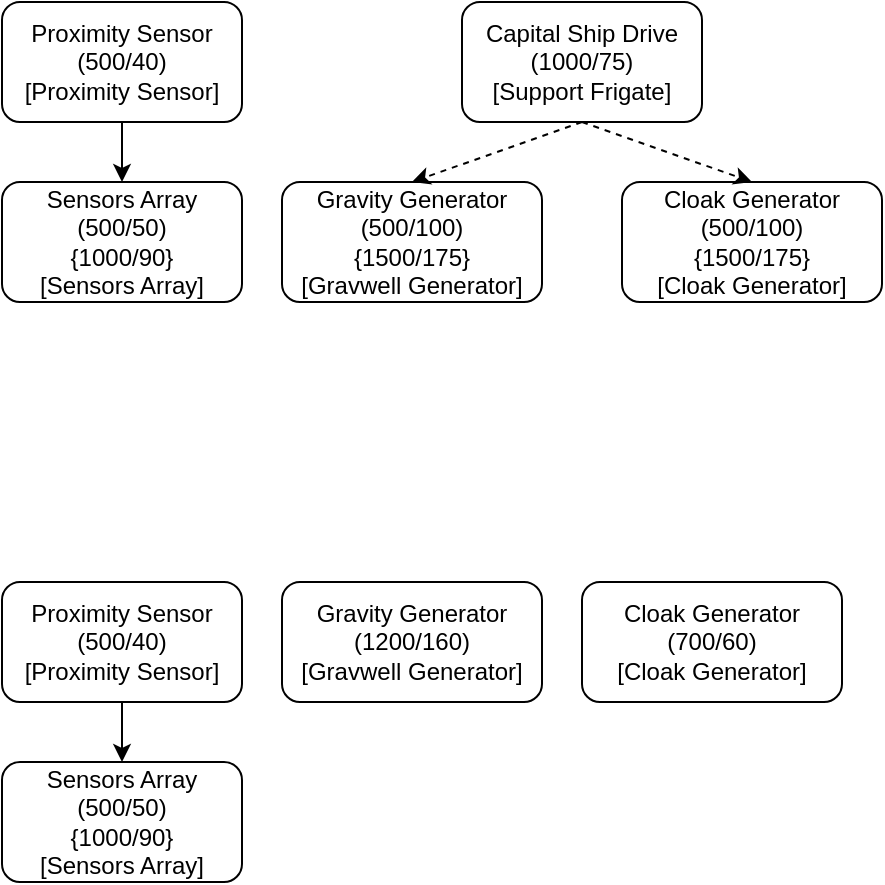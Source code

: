 <mxfile version="13.0.5" type="onedrive"><diagram id="ODQrCZlDMbbhWH2W0v74" name="Page-1"><mxGraphModel dx="946" dy="651" grid="1" gridSize="10" guides="1" tooltips="1" connect="1" arrows="1" fold="1" page="1" pageScale="1" pageWidth="827" pageHeight="1169" math="0" shadow="0"><root><mxCell id="0"/><mxCell id="1" parent="0"/><mxCell id="6_DI9yZ3tXYmzvfuQ5VR-3" value="" style="rounded=0;orthogonalLoop=1;jettySize=auto;html=1;entryX=0.5;entryY=0;entryDx=0;entryDy=0;exitX=0.5;exitY=1;exitDx=0;exitDy=0;" edge="1" parent="1" source="6_DI9yZ3tXYmzvfuQ5VR-1" target="6_DI9yZ3tXYmzvfuQ5VR-2"><mxGeometry relative="1" as="geometry"/></mxCell><mxCell id="6_DI9yZ3tXYmzvfuQ5VR-1" value="Proximity Sensor&lt;br&gt;(500/40)&lt;br&gt;[Proximity Sensor]" style="rounded=1;whiteSpace=wrap;html=1;" vertex="1" parent="1"><mxGeometry x="160" y="50" width="120" height="60" as="geometry"/></mxCell><mxCell id="6_DI9yZ3tXYmzvfuQ5VR-2" value="Sensors Array&lt;br&gt;&lt;div&gt;(500/50)&lt;/div&gt;{1000/90}&lt;br&gt;[Sensors Array]" style="rounded=1;whiteSpace=wrap;html=1;" vertex="1" parent="1"><mxGeometry x="160" y="140" width="120" height="60" as="geometry"/></mxCell><mxCell id="6_DI9yZ3tXYmzvfuQ5VR-4" value="Gravity Generator&lt;br&gt;(500/100)&lt;br&gt;{1500/175}&lt;br&gt;[Gravwell Generator]" style="rounded=1;whiteSpace=wrap;html=1;" vertex="1" parent="1"><mxGeometry x="300" y="140" width="130" height="60" as="geometry"/></mxCell><mxCell id="6_DI9yZ3tXYmzvfuQ5VR-6" style="edgeStyle=none;rounded=0;orthogonalLoop=1;jettySize=auto;html=1;exitX=0.5;exitY=1;exitDx=0;exitDy=0;entryX=0.5;entryY=0;entryDx=0;entryDy=0;dashed=1;" edge="1" parent="1" source="6_DI9yZ3tXYmzvfuQ5VR-5" target="6_DI9yZ3tXYmzvfuQ5VR-4"><mxGeometry relative="1" as="geometry"/></mxCell><mxCell id="6_DI9yZ3tXYmzvfuQ5VR-5" value="Capital Ship Drive&lt;br&gt;(1000/75)&lt;br&gt;[Support Frigate]" style="rounded=1;whiteSpace=wrap;html=1;" vertex="1" parent="1"><mxGeometry x="390" y="50" width="120" height="60" as="geometry"/></mxCell><mxCell id="6_DI9yZ3tXYmzvfuQ5VR-7" value="Cloak Generator&lt;br&gt;(500/100)&lt;br&gt;{1500/175}&lt;br&gt;[Cloak Generator]" style="rounded=1;whiteSpace=wrap;html=1;" vertex="1" parent="1"><mxGeometry x="470" y="140" width="130" height="60" as="geometry"/></mxCell><mxCell id="6_DI9yZ3tXYmzvfuQ5VR-8" style="edgeStyle=none;rounded=0;orthogonalLoop=1;jettySize=auto;html=1;entryX=0.5;entryY=0;entryDx=0;entryDy=0;dashed=1;" edge="1" parent="1" target="6_DI9yZ3tXYmzvfuQ5VR-7"><mxGeometry relative="1" as="geometry"><mxPoint x="450" y="110" as="sourcePoint"/><mxPoint x="375" y="150" as="targetPoint"/></mxGeometry></mxCell><mxCell id="6_DI9yZ3tXYmzvfuQ5VR-9" value="" style="rounded=0;orthogonalLoop=1;jettySize=auto;html=1;entryX=0.5;entryY=0;entryDx=0;entryDy=0;exitX=0.5;exitY=1;exitDx=0;exitDy=0;" edge="1" parent="1" source="6_DI9yZ3tXYmzvfuQ5VR-10" target="6_DI9yZ3tXYmzvfuQ5VR-11"><mxGeometry relative="1" as="geometry"/></mxCell><mxCell id="6_DI9yZ3tXYmzvfuQ5VR-10" value="Proximity Sensor&lt;br&gt;(500/40)&lt;br&gt;[Proximity Sensor]" style="rounded=1;whiteSpace=wrap;html=1;" vertex="1" parent="1"><mxGeometry x="160" y="340" width="120" height="60" as="geometry"/></mxCell><mxCell id="6_DI9yZ3tXYmzvfuQ5VR-11" value="Sensors Array&lt;br&gt;&lt;div&gt;(500/50)&lt;/div&gt;{1000/90}&lt;br&gt;[Sensors Array]" style="rounded=1;whiteSpace=wrap;html=1;" vertex="1" parent="1"><mxGeometry x="160" y="430" width="120" height="60" as="geometry"/></mxCell><mxCell id="6_DI9yZ3tXYmzvfuQ5VR-12" value="Gravity Generator&lt;br&gt;(1200/160)&lt;br&gt;[Gravwell Generator]" style="rounded=1;whiteSpace=wrap;html=1;" vertex="1" parent="1"><mxGeometry x="300" y="340" width="130" height="60" as="geometry"/></mxCell><mxCell id="6_DI9yZ3tXYmzvfuQ5VR-15" value="Cloak Generator&lt;br&gt;(700/60)&lt;br&gt;[Cloak Generator]" style="rounded=1;whiteSpace=wrap;html=1;" vertex="1" parent="1"><mxGeometry x="450" y="340" width="130" height="60" as="geometry"/></mxCell></root></mxGraphModel></diagram></mxfile>